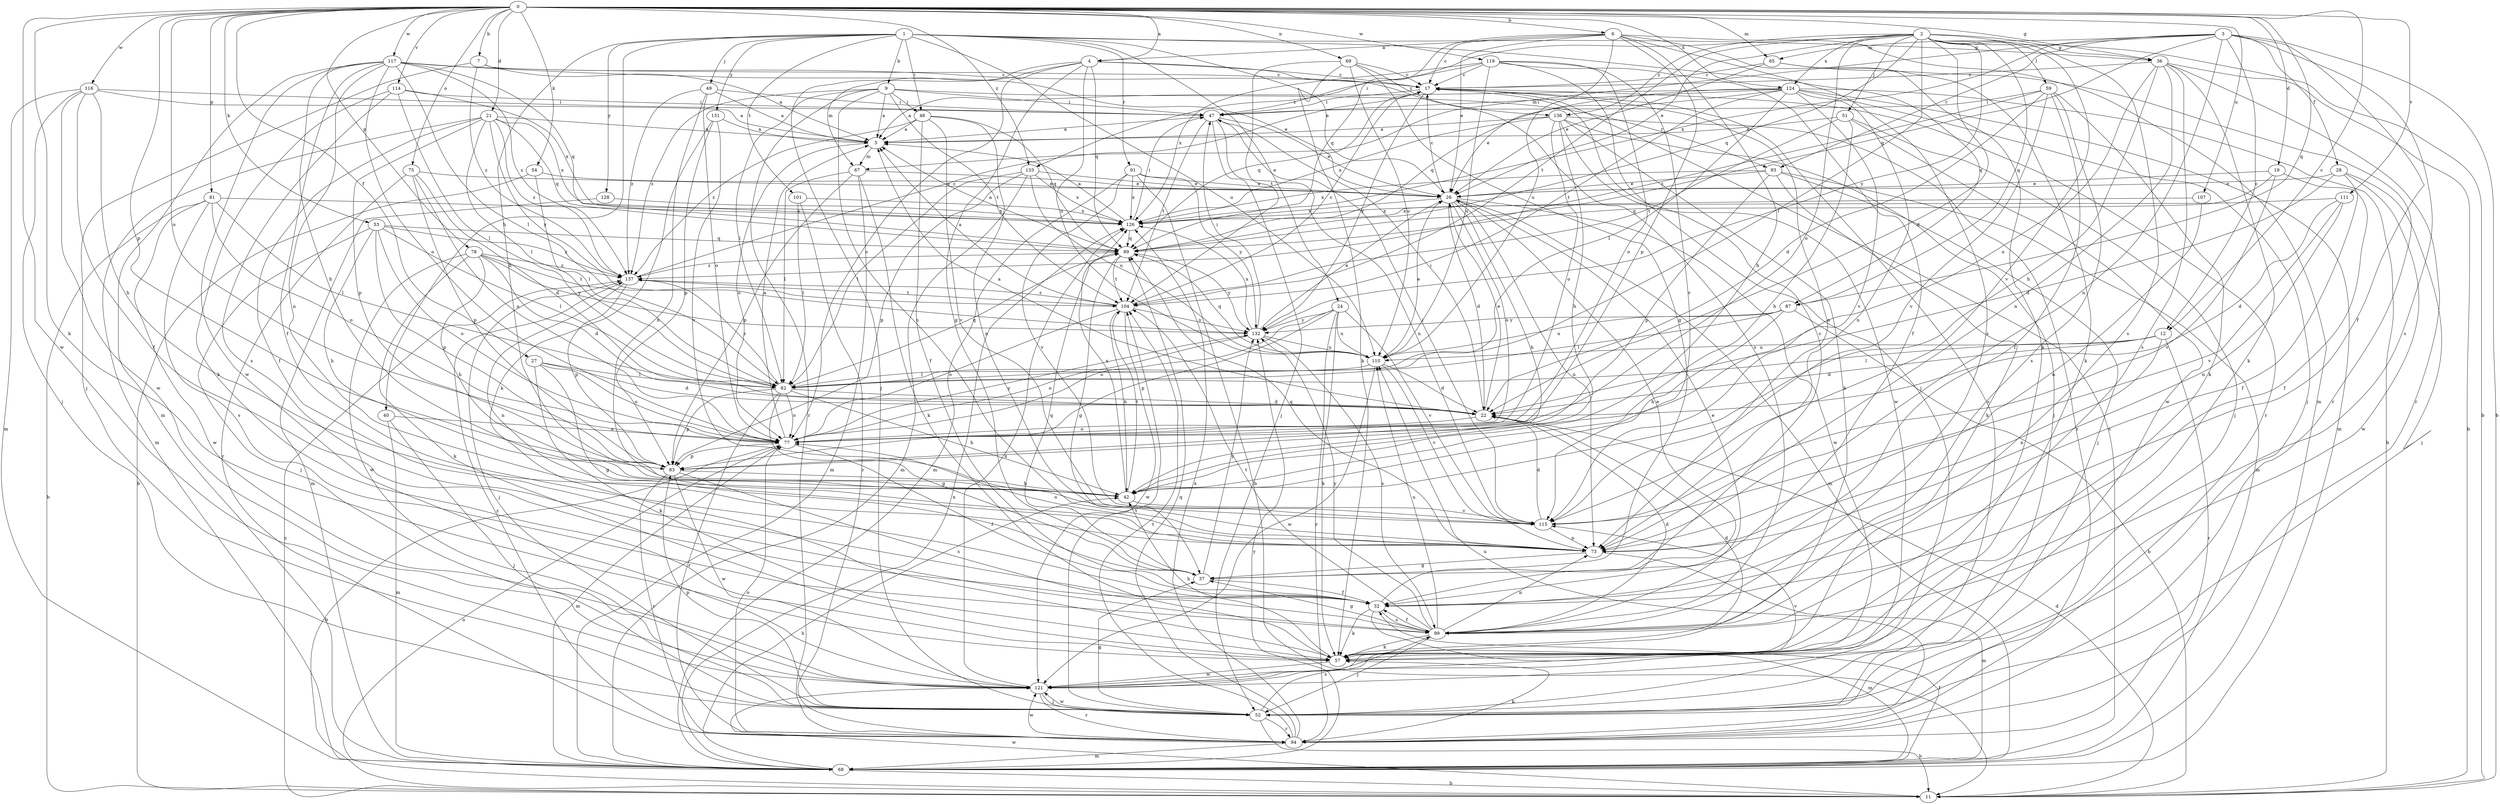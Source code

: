 strict digraph  {
0;
1;
2;
3;
4;
5;
6;
7;
9;
11;
12;
17;
19;
21;
22;
24;
26;
27;
28;
32;
36;
37;
40;
42;
46;
47;
49;
51;
52;
53;
54;
57;
59;
62;
65;
67;
68;
69;
73;
75;
77;
78;
81;
83;
87;
89;
91;
93;
94;
99;
101;
104;
107;
110;
111;
114;
115;
116;
117;
119;
121;
124;
126;
128;
131;
132;
133;
136;
137;
0 -> 4  [label=a];
0 -> 6  [label=b];
0 -> 7  [label=b];
0 -> 12  [label=c];
0 -> 19  [label=d];
0 -> 21  [label=d];
0 -> 27  [label=f];
0 -> 36  [label=g];
0 -> 53  [label=k];
0 -> 54  [label=k];
0 -> 57  [label=k];
0 -> 65  [label=m];
0 -> 69  [label=n];
0 -> 75  [label=o];
0 -> 77  [label=o];
0 -> 78  [label=p];
0 -> 81  [label=p];
0 -> 83  [label=p];
0 -> 87  [label=q];
0 -> 107  [label=u];
0 -> 111  [label=v];
0 -> 114  [label=v];
0 -> 116  [label=w];
0 -> 117  [label=w];
0 -> 119  [label=w];
0 -> 121  [label=w];
0 -> 124  [label=x];
0 -> 133  [label=z];
1 -> 9  [label=b];
1 -> 24  [label=e];
1 -> 26  [label=e];
1 -> 36  [label=g];
1 -> 40  [label=h];
1 -> 42  [label=h];
1 -> 46  [label=i];
1 -> 49  [label=j];
1 -> 87  [label=q];
1 -> 91  [label=r];
1 -> 101  [label=t];
1 -> 110  [label=u];
1 -> 128  [label=y];
1 -> 131  [label=y];
2 -> 11  [label=b];
2 -> 22  [label=d];
2 -> 26  [label=e];
2 -> 36  [label=g];
2 -> 51  [label=j];
2 -> 59  [label=l];
2 -> 62  [label=l];
2 -> 77  [label=o];
2 -> 87  [label=q];
2 -> 89  [label=q];
2 -> 99  [label=s];
2 -> 104  [label=t];
2 -> 115  [label=v];
2 -> 124  [label=x];
2 -> 132  [label=y];
2 -> 133  [label=z];
2 -> 136  [label=z];
3 -> 11  [label=b];
3 -> 12  [label=c];
3 -> 28  [label=f];
3 -> 32  [label=f];
3 -> 65  [label=m];
3 -> 67  [label=m];
3 -> 73  [label=n];
3 -> 89  [label=q];
3 -> 93  [label=r];
3 -> 99  [label=s];
3 -> 126  [label=x];
4 -> 17  [label=c];
4 -> 37  [label=g];
4 -> 52  [label=j];
4 -> 67  [label=m];
4 -> 77  [label=o];
4 -> 89  [label=q];
4 -> 110  [label=u];
4 -> 136  [label=z];
5 -> 67  [label=m];
5 -> 77  [label=o];
6 -> 4  [label=a];
6 -> 17  [label=c];
6 -> 26  [label=e];
6 -> 42  [label=h];
6 -> 57  [label=k];
6 -> 68  [label=m];
6 -> 83  [label=p];
6 -> 89  [label=q];
6 -> 99  [label=s];
6 -> 110  [label=u];
7 -> 5  [label=a];
7 -> 17  [label=c];
7 -> 52  [label=j];
7 -> 137  [label=z];
9 -> 5  [label=a];
9 -> 46  [label=i];
9 -> 47  [label=i];
9 -> 62  [label=l];
9 -> 73  [label=n];
9 -> 93  [label=r];
9 -> 94  [label=r];
9 -> 104  [label=t];
9 -> 137  [label=z];
11 -> 22  [label=d];
11 -> 77  [label=o];
11 -> 121  [label=w];
11 -> 137  [label=z];
12 -> 22  [label=d];
12 -> 62  [label=l];
12 -> 73  [label=n];
12 -> 94  [label=r];
12 -> 110  [label=u];
17 -> 47  [label=i];
17 -> 73  [label=n];
17 -> 89  [label=q];
17 -> 94  [label=r];
17 -> 132  [label=y];
19 -> 26  [label=e];
19 -> 32  [label=f];
19 -> 89  [label=q];
19 -> 115  [label=v];
21 -> 5  [label=a];
21 -> 32  [label=f];
21 -> 62  [label=l];
21 -> 68  [label=m];
21 -> 83  [label=p];
21 -> 89  [label=q];
21 -> 126  [label=x];
21 -> 132  [label=y];
21 -> 137  [label=z];
22 -> 5  [label=a];
22 -> 26  [label=e];
22 -> 47  [label=i];
22 -> 77  [label=o];
24 -> 57  [label=k];
24 -> 77  [label=o];
24 -> 83  [label=p];
24 -> 94  [label=r];
24 -> 110  [label=u];
24 -> 115  [label=v];
24 -> 132  [label=y];
26 -> 17  [label=c];
26 -> 22  [label=d];
26 -> 42  [label=h];
26 -> 68  [label=m];
26 -> 73  [label=n];
26 -> 77  [label=o];
26 -> 121  [label=w];
26 -> 126  [label=x];
27 -> 22  [label=d];
27 -> 37  [label=g];
27 -> 57  [label=k];
27 -> 62  [label=l];
27 -> 77  [label=o];
28 -> 22  [label=d];
28 -> 26  [label=e];
28 -> 32  [label=f];
28 -> 52  [label=j];
28 -> 121  [label=w];
32 -> 26  [label=e];
32 -> 57  [label=k];
32 -> 68  [label=m];
32 -> 99  [label=s];
36 -> 11  [label=b];
36 -> 17  [label=c];
36 -> 42  [label=h];
36 -> 57  [label=k];
36 -> 73  [label=n];
36 -> 77  [label=o];
36 -> 94  [label=r];
36 -> 99  [label=s];
37 -> 17  [label=c];
37 -> 32  [label=f];
37 -> 89  [label=q];
37 -> 132  [label=y];
40 -> 52  [label=j];
40 -> 68  [label=m];
40 -> 77  [label=o];
42 -> 104  [label=t];
42 -> 115  [label=v];
42 -> 126  [label=x];
46 -> 5  [label=a];
46 -> 32  [label=f];
46 -> 73  [label=n];
46 -> 89  [label=q];
46 -> 115  [label=v];
46 -> 137  [label=z];
47 -> 5  [label=a];
47 -> 26  [label=e];
47 -> 52  [label=j];
47 -> 73  [label=n];
47 -> 104  [label=t];
49 -> 5  [label=a];
49 -> 47  [label=i];
49 -> 73  [label=n];
49 -> 77  [label=o];
49 -> 137  [label=z];
51 -> 5  [label=a];
51 -> 42  [label=h];
51 -> 52  [label=j];
51 -> 104  [label=t];
51 -> 121  [label=w];
52 -> 11  [label=b];
52 -> 17  [label=c];
52 -> 37  [label=g];
52 -> 83  [label=p];
52 -> 94  [label=r];
52 -> 99  [label=s];
52 -> 104  [label=t];
52 -> 121  [label=w];
53 -> 42  [label=h];
53 -> 52  [label=j];
53 -> 62  [label=l];
53 -> 77  [label=o];
53 -> 83  [label=p];
53 -> 89  [label=q];
53 -> 137  [label=z];
54 -> 11  [label=b];
54 -> 26  [label=e];
54 -> 62  [label=l];
57 -> 22  [label=d];
57 -> 42  [label=h];
57 -> 121  [label=w];
59 -> 22  [label=d];
59 -> 32  [label=f];
59 -> 47  [label=i];
59 -> 57  [label=k];
59 -> 99  [label=s];
59 -> 115  [label=v];
59 -> 137  [label=z];
62 -> 22  [label=d];
62 -> 37  [label=g];
62 -> 42  [label=h];
62 -> 77  [label=o];
62 -> 83  [label=p];
62 -> 89  [label=q];
62 -> 94  [label=r];
62 -> 137  [label=z];
65 -> 17  [label=c];
65 -> 26  [label=e];
65 -> 57  [label=k];
65 -> 94  [label=r];
67 -> 26  [label=e];
67 -> 57  [label=k];
67 -> 62  [label=l];
67 -> 68  [label=m];
67 -> 83  [label=p];
68 -> 11  [label=b];
68 -> 17  [label=c];
68 -> 32  [label=f];
68 -> 42  [label=h];
68 -> 126  [label=x];
68 -> 132  [label=y];
69 -> 17  [label=c];
69 -> 37  [label=g];
69 -> 57  [label=k];
69 -> 99  [label=s];
69 -> 104  [label=t];
69 -> 110  [label=u];
73 -> 37  [label=g];
73 -> 68  [label=m];
73 -> 77  [label=o];
73 -> 89  [label=q];
75 -> 22  [label=d];
75 -> 26  [label=e];
75 -> 77  [label=o];
75 -> 83  [label=p];
75 -> 94  [label=r];
77 -> 5  [label=a];
77 -> 11  [label=b];
77 -> 32  [label=f];
77 -> 68  [label=m];
77 -> 83  [label=p];
77 -> 132  [label=y];
78 -> 22  [label=d];
78 -> 42  [label=h];
78 -> 57  [label=k];
78 -> 104  [label=t];
78 -> 121  [label=w];
78 -> 132  [label=y];
78 -> 137  [label=z];
81 -> 11  [label=b];
81 -> 62  [label=l];
81 -> 77  [label=o];
81 -> 99  [label=s];
81 -> 121  [label=w];
81 -> 126  [label=x];
83 -> 42  [label=h];
83 -> 94  [label=r];
83 -> 99  [label=s];
83 -> 121  [label=w];
87 -> 11  [label=b];
87 -> 42  [label=h];
87 -> 62  [label=l];
87 -> 110  [label=u];
87 -> 132  [label=y];
89 -> 5  [label=a];
89 -> 37  [label=g];
89 -> 104  [label=t];
89 -> 132  [label=y];
89 -> 137  [label=z];
91 -> 11  [label=b];
91 -> 26  [label=e];
91 -> 68  [label=m];
91 -> 115  [label=v];
91 -> 126  [label=x];
91 -> 132  [label=y];
93 -> 26  [label=e];
93 -> 52  [label=j];
93 -> 57  [label=k];
93 -> 68  [label=m];
93 -> 83  [label=p];
93 -> 126  [label=x];
94 -> 57  [label=k];
94 -> 68  [label=m];
94 -> 77  [label=o];
94 -> 89  [label=q];
94 -> 104  [label=t];
94 -> 110  [label=u];
94 -> 121  [label=w];
94 -> 126  [label=x];
94 -> 137  [label=z];
99 -> 22  [label=d];
99 -> 26  [label=e];
99 -> 32  [label=f];
99 -> 37  [label=g];
99 -> 52  [label=j];
99 -> 57  [label=k];
99 -> 73  [label=n];
99 -> 104  [label=t];
99 -> 110  [label=u];
99 -> 132  [label=y];
101 -> 62  [label=l];
101 -> 94  [label=r];
101 -> 126  [label=x];
104 -> 5  [label=a];
104 -> 17  [label=c];
104 -> 42  [label=h];
104 -> 77  [label=o];
104 -> 121  [label=w];
104 -> 132  [label=y];
104 -> 137  [label=z];
107 -> 73  [label=n];
107 -> 126  [label=x];
110 -> 22  [label=d];
110 -> 26  [label=e];
110 -> 62  [label=l];
110 -> 89  [label=q];
110 -> 115  [label=v];
110 -> 121  [label=w];
111 -> 22  [label=d];
111 -> 73  [label=n];
111 -> 115  [label=v];
111 -> 126  [label=x];
114 -> 47  [label=i];
114 -> 57  [label=k];
114 -> 62  [label=l];
114 -> 99  [label=s];
114 -> 126  [label=x];
115 -> 22  [label=d];
115 -> 47  [label=i];
115 -> 73  [label=n];
116 -> 5  [label=a];
116 -> 32  [label=f];
116 -> 42  [label=h];
116 -> 47  [label=i];
116 -> 52  [label=j];
116 -> 68  [label=m];
116 -> 121  [label=w];
117 -> 17  [label=c];
117 -> 26  [label=e];
117 -> 32  [label=f];
117 -> 42  [label=h];
117 -> 62  [label=l];
117 -> 68  [label=m];
117 -> 73  [label=n];
117 -> 77  [label=o];
117 -> 89  [label=q];
117 -> 121  [label=w];
117 -> 137  [label=z];
119 -> 17  [label=c];
119 -> 32  [label=f];
119 -> 47  [label=i];
119 -> 52  [label=j];
119 -> 77  [label=o];
119 -> 110  [label=u];
119 -> 115  [label=v];
119 -> 126  [label=x];
121 -> 52  [label=j];
121 -> 94  [label=r];
121 -> 115  [label=v];
121 -> 126  [label=x];
124 -> 5  [label=a];
124 -> 11  [label=b];
124 -> 26  [label=e];
124 -> 47  [label=i];
124 -> 52  [label=j];
124 -> 62  [label=l];
124 -> 68  [label=m];
124 -> 73  [label=n];
124 -> 89  [label=q];
124 -> 104  [label=t];
124 -> 115  [label=v];
126 -> 5  [label=a];
126 -> 47  [label=i];
126 -> 89  [label=q];
128 -> 68  [label=m];
128 -> 126  [label=x];
131 -> 5  [label=a];
131 -> 57  [label=k];
131 -> 83  [label=p];
131 -> 115  [label=v];
132 -> 26  [label=e];
132 -> 47  [label=i];
132 -> 77  [label=o];
132 -> 99  [label=s];
132 -> 110  [label=u];
132 -> 126  [label=x];
133 -> 26  [label=e];
133 -> 62  [label=l];
133 -> 68  [label=m];
133 -> 83  [label=p];
133 -> 110  [label=u];
133 -> 126  [label=x];
136 -> 5  [label=a];
136 -> 42  [label=h];
136 -> 52  [label=j];
136 -> 57  [label=k];
136 -> 77  [label=o];
136 -> 94  [label=r];
136 -> 121  [label=w];
136 -> 126  [label=x];
137 -> 17  [label=c];
137 -> 52  [label=j];
137 -> 73  [label=n];
137 -> 83  [label=p];
137 -> 104  [label=t];
}
